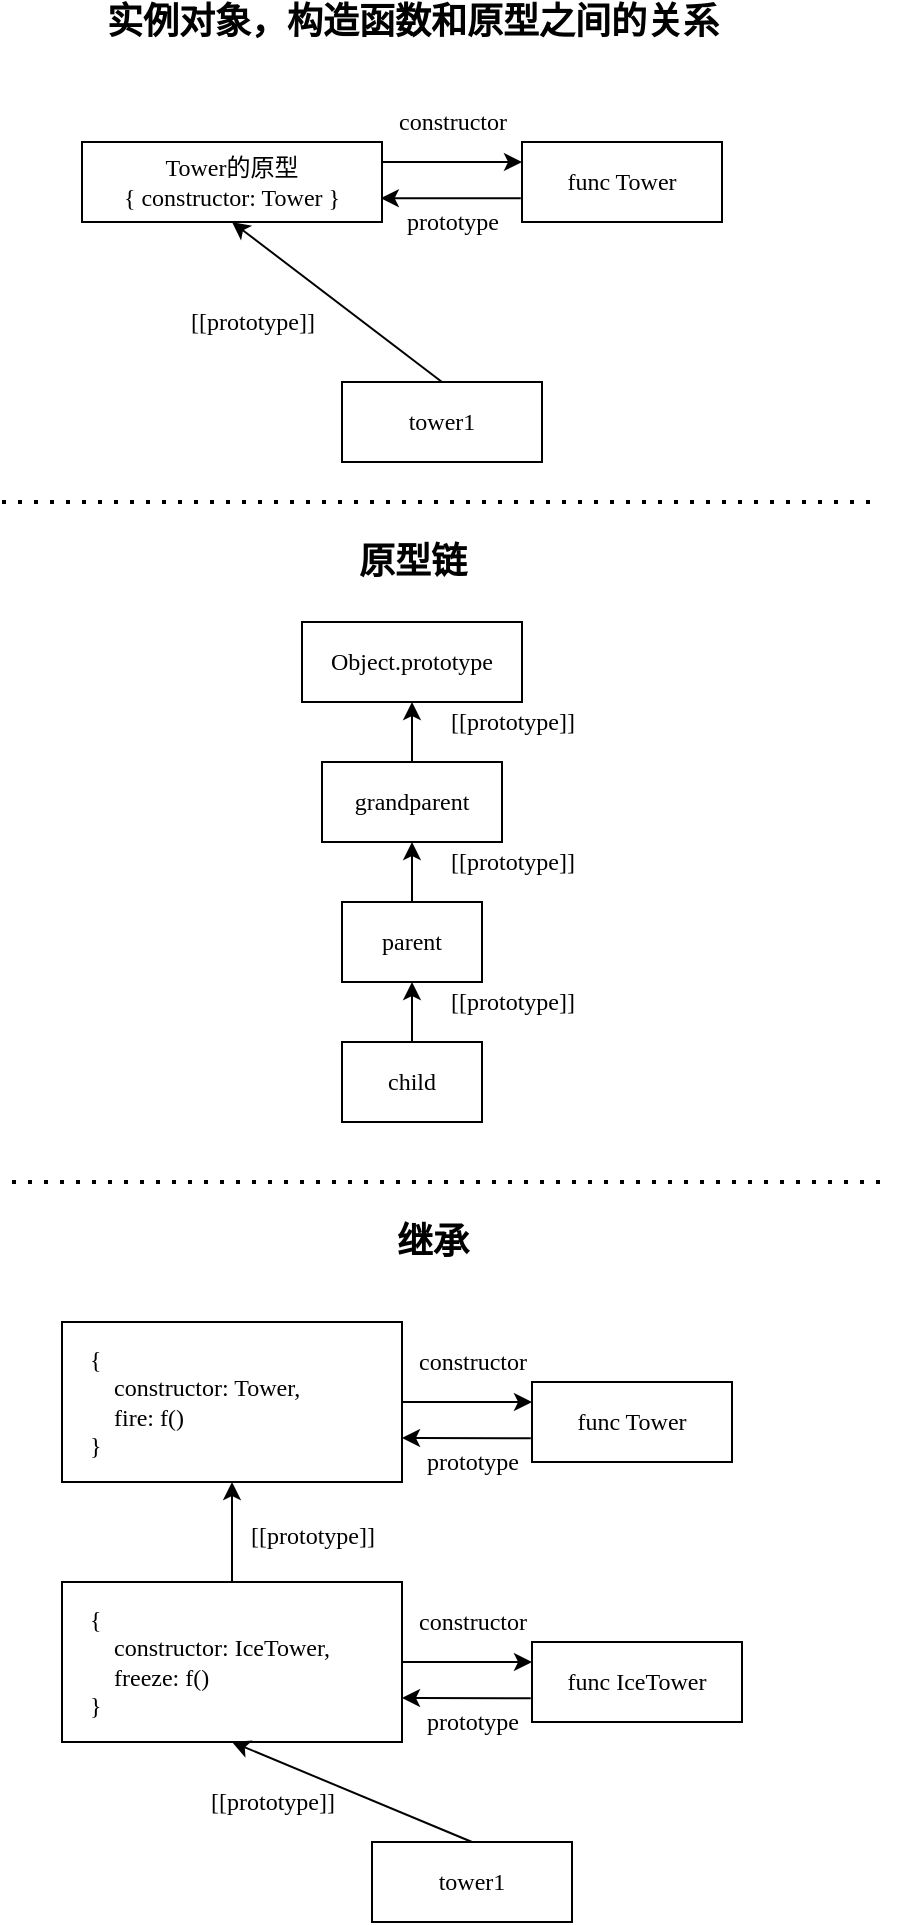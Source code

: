 <mxfile>
    <diagram id="NZdcNl4x1GJ7TCmzKKfH" name="Page-1">
        <mxGraphModel dx="576" dy="294" grid="1" gridSize="10" guides="1" tooltips="1" connect="1" arrows="1" fold="1" page="1" pageScale="1" pageWidth="827" pageHeight="1169" math="0" shadow="0">
            <root>
                <mxCell id="0"/>
                <mxCell id="1" parent="0"/>
                <mxCell id="2" value="&lt;font face=&quot;Comic Sans MS&quot;&gt;tower1&lt;/font&gt;" style="rounded=0;whiteSpace=wrap;html=1;" vertex="1" parent="1">
                    <mxGeometry x="250" y="380" width="100" height="40" as="geometry"/>
                </mxCell>
                <mxCell id="8" style="edgeStyle=none;html=1;entryX=0.996;entryY=0.702;entryDx=0;entryDy=0;fontFamily=Comic Sans MS;exitX=-0.006;exitY=0.702;exitDx=0;exitDy=0;exitPerimeter=0;entryPerimeter=0;" edge="1" parent="1" source="3" target="4">
                    <mxGeometry relative="1" as="geometry"/>
                </mxCell>
                <mxCell id="3" value="&lt;font face=&quot;Comic Sans MS&quot;&gt;func Tower&lt;/font&gt;" style="rounded=0;whiteSpace=wrap;html=1;" vertex="1" parent="1">
                    <mxGeometry x="340" y="260" width="100" height="40" as="geometry"/>
                </mxCell>
                <mxCell id="7" style="edgeStyle=none;html=1;entryX=0;entryY=0.25;entryDx=0;entryDy=0;fontFamily=Comic Sans MS;exitX=1;exitY=0.25;exitDx=0;exitDy=0;" edge="1" parent="1" source="4" target="3">
                    <mxGeometry relative="1" as="geometry">
                        <Array as="points"/>
                    </mxGeometry>
                </mxCell>
                <mxCell id="4" value="&lt;font face=&quot;Comic Sans MS&quot;&gt;Tower的原型&lt;br&gt;{ constructor: Tower }&lt;/font&gt;" style="rounded=0;whiteSpace=wrap;html=1;" vertex="1" parent="1">
                    <mxGeometry x="120" y="260" width="150" height="40" as="geometry"/>
                </mxCell>
                <mxCell id="5" value="" style="endArrow=classic;html=1;fontFamily=Comic Sans MS;exitX=0.5;exitY=0;exitDx=0;exitDy=0;entryX=0.5;entryY=1;entryDx=0;entryDy=0;" edge="1" parent="1" source="2" target="4">
                    <mxGeometry width="50" height="50" relative="1" as="geometry">
                        <mxPoint x="300" y="330" as="sourcePoint"/>
                        <mxPoint x="350" y="280" as="targetPoint"/>
                    </mxGeometry>
                </mxCell>
                <mxCell id="6" value="[[prototype]]" style="text;html=1;align=center;verticalAlign=middle;resizable=0;points=[];autosize=1;strokeColor=none;fillColor=none;fontFamily=Comic Sans MS;" vertex="1" parent="1">
                    <mxGeometry x="160" y="340" width="90" height="20" as="geometry"/>
                </mxCell>
                <mxCell id="9" value="prototype" style="text;html=1;align=center;verticalAlign=middle;resizable=0;points=[];autosize=1;strokeColor=none;fillColor=none;fontFamily=Comic Sans MS;" vertex="1" parent="1">
                    <mxGeometry x="270" y="290" width="70" height="20" as="geometry"/>
                </mxCell>
                <mxCell id="10" value="constructor" style="text;html=1;align=center;verticalAlign=middle;resizable=0;points=[];autosize=1;strokeColor=none;fillColor=none;fontFamily=Comic Sans MS;" vertex="1" parent="1">
                    <mxGeometry x="265" y="240" width="80" height="20" as="geometry"/>
                </mxCell>
                <mxCell id="12" style="edgeStyle=none;html=1;fontFamily=Comic Sans MS;exitX=-0.006;exitY=0.702;exitDx=0;exitDy=0;exitPerimeter=0;" edge="1" parent="1" source="13">
                    <mxGeometry relative="1" as="geometry">
                        <mxPoint x="280" y="908" as="targetPoint"/>
                    </mxGeometry>
                </mxCell>
                <mxCell id="13" value="&lt;font face=&quot;Comic Sans MS&quot;&gt;func Tower&lt;/font&gt;" style="rounded=0;whiteSpace=wrap;html=1;" vertex="1" parent="1">
                    <mxGeometry x="345" y="880" width="100" height="40" as="geometry"/>
                </mxCell>
                <mxCell id="14" style="edgeStyle=none;html=1;entryX=0;entryY=0.25;entryDx=0;entryDy=0;fontFamily=Comic Sans MS;exitX=1;exitY=0.5;exitDx=0;exitDy=0;" edge="1" parent="1" source="15" target="13">
                    <mxGeometry relative="1" as="geometry">
                        <Array as="points"/>
                    </mxGeometry>
                </mxCell>
                <mxCell id="15" value="&lt;span style=&quot;font-family: &amp;#34;comic sans ms&amp;#34;&quot;&gt;&amp;nbsp; &amp;nbsp;&amp;nbsp;&lt;/span&gt;&lt;font face=&quot;Comic Sans MS&quot;&gt;{ &lt;br&gt;&amp;nbsp; &amp;nbsp; &amp;nbsp; &amp;nbsp; constructor: Tower,&lt;br&gt;&amp;nbsp; &amp;nbsp; &amp;nbsp; &amp;nbsp; fire: f() &lt;br&gt;&amp;nbsp; &amp;nbsp; }&lt;/font&gt;" style="rounded=0;whiteSpace=wrap;html=1;align=left;" vertex="1" parent="1">
                    <mxGeometry x="110" y="850" width="170" height="80" as="geometry"/>
                </mxCell>
                <mxCell id="18" value="prototype" style="text;html=1;align=center;verticalAlign=middle;resizable=0;points=[];autosize=1;strokeColor=none;fillColor=none;fontFamily=Comic Sans MS;" vertex="1" parent="1">
                    <mxGeometry x="280" y="910" width="70" height="20" as="geometry"/>
                </mxCell>
                <mxCell id="19" value="constructor" style="text;html=1;align=center;verticalAlign=middle;resizable=0;points=[];autosize=1;strokeColor=none;fillColor=none;fontFamily=Comic Sans MS;" vertex="1" parent="1">
                    <mxGeometry x="275" y="860" width="80" height="20" as="geometry"/>
                </mxCell>
                <mxCell id="23" style="edgeStyle=none;html=1;entryX=0.5;entryY=1;entryDx=0;entryDy=0;fontFamily=Comic Sans MS;" edge="1" parent="1" source="20" target="21">
                    <mxGeometry relative="1" as="geometry"/>
                </mxCell>
                <mxCell id="20" value="&lt;font face=&quot;Comic Sans MS&quot;&gt;child&lt;/font&gt;" style="rounded=0;whiteSpace=wrap;html=1;" vertex="1" parent="1">
                    <mxGeometry x="250" y="710" width="70" height="40" as="geometry"/>
                </mxCell>
                <mxCell id="24" style="edgeStyle=none;html=1;entryX=0.5;entryY=1;entryDx=0;entryDy=0;fontFamily=Comic Sans MS;" edge="1" parent="1" source="21" target="22">
                    <mxGeometry relative="1" as="geometry"/>
                </mxCell>
                <mxCell id="21" value="&lt;font face=&quot;Comic Sans MS&quot;&gt;parent&lt;/font&gt;" style="rounded=0;whiteSpace=wrap;html=1;" vertex="1" parent="1">
                    <mxGeometry x="250" y="640" width="70" height="40" as="geometry"/>
                </mxCell>
                <mxCell id="22" value="&lt;font face=&quot;Comic Sans MS&quot;&gt;grandparent&lt;/font&gt;" style="rounded=0;whiteSpace=wrap;html=1;" vertex="1" parent="1">
                    <mxGeometry x="240" y="570" width="90" height="40" as="geometry"/>
                </mxCell>
                <mxCell id="25" value="[[prototype]]" style="text;html=1;align=center;verticalAlign=middle;resizable=0;points=[];autosize=1;strokeColor=none;fillColor=none;fontFamily=Comic Sans MS;" vertex="1" parent="1">
                    <mxGeometry x="290" y="610" width="90" height="20" as="geometry"/>
                </mxCell>
                <mxCell id="26" value="[[prototype]]" style="text;html=1;align=center;verticalAlign=middle;resizable=0;points=[];autosize=1;strokeColor=none;fillColor=none;fontFamily=Comic Sans MS;" vertex="1" parent="1">
                    <mxGeometry x="290" y="680" width="90" height="20" as="geometry"/>
                </mxCell>
                <mxCell id="27" value="&lt;font style=&quot;font-size: 18px&quot;&gt;&lt;b&gt;原型链&lt;/b&gt;&lt;/font&gt;" style="text;html=1;align=center;verticalAlign=middle;resizable=0;points=[];autosize=1;strokeColor=none;fillColor=none;fontFamily=Comic Sans MS;" vertex="1" parent="1">
                    <mxGeometry x="250" y="460" width="70" height="20" as="geometry"/>
                </mxCell>
                <mxCell id="28" style="edgeStyle=none;html=1;entryX=0.5;entryY=1;entryDx=0;entryDy=0;fontFamily=Comic Sans MS;" edge="1" parent="1" target="29">
                    <mxGeometry relative="1" as="geometry">
                        <mxPoint x="285" y="570" as="sourcePoint"/>
                    </mxGeometry>
                </mxCell>
                <mxCell id="29" value="&lt;font face=&quot;Comic Sans MS&quot;&gt;Object.prototype&lt;/font&gt;" style="rounded=0;whiteSpace=wrap;html=1;" vertex="1" parent="1">
                    <mxGeometry x="230" y="500" width="110" height="40" as="geometry"/>
                </mxCell>
                <mxCell id="30" value="[[prototype]]" style="text;html=1;align=center;verticalAlign=middle;resizable=0;points=[];autosize=1;strokeColor=none;fillColor=none;fontFamily=Comic Sans MS;" vertex="1" parent="1">
                    <mxGeometry x="290" y="540" width="90" height="20" as="geometry"/>
                </mxCell>
                <mxCell id="31" value="" style="endArrow=none;dashed=1;html=1;dashPattern=1 3;strokeWidth=2;fontFamily=Comic Sans MS;fontSize=18;" edge="1" parent="1">
                    <mxGeometry width="50" height="50" relative="1" as="geometry">
                        <mxPoint x="80" y="440" as="sourcePoint"/>
                        <mxPoint x="520" y="440" as="targetPoint"/>
                    </mxGeometry>
                </mxCell>
                <mxCell id="32" value="&lt;span style=&quot;font-size: 18px&quot;&gt;&lt;b&gt;实例对象，构造函数和原型之间的关系&lt;/b&gt;&lt;/span&gt;" style="text;html=1;align=center;verticalAlign=middle;resizable=0;points=[];autosize=1;strokeColor=none;fillColor=none;fontFamily=Comic Sans MS;" vertex="1" parent="1">
                    <mxGeometry x="125" y="190" width="320" height="20" as="geometry"/>
                </mxCell>
                <mxCell id="33" value="" style="endArrow=none;dashed=1;html=1;dashPattern=1 3;strokeWidth=2;fontFamily=Comic Sans MS;fontSize=18;" edge="1" parent="1">
                    <mxGeometry width="50" height="50" relative="1" as="geometry">
                        <mxPoint x="85" y="780" as="sourcePoint"/>
                        <mxPoint x="525" y="780" as="targetPoint"/>
                    </mxGeometry>
                </mxCell>
                <mxCell id="40" value="&lt;span style=&quot;font-size: 18px&quot;&gt;&lt;b&gt;继承&lt;/b&gt;&lt;/span&gt;" style="text;html=1;align=center;verticalAlign=middle;resizable=0;points=[];autosize=1;strokeColor=none;fillColor=none;fontFamily=Comic Sans MS;" vertex="1" parent="1">
                    <mxGeometry x="270" y="800" width="50" height="20" as="geometry"/>
                </mxCell>
                <mxCell id="41" value="" style="group" vertex="1" connectable="0" parent="1">
                    <mxGeometry x="110" y="980" width="340" height="80" as="geometry"/>
                </mxCell>
                <mxCell id="34" style="edgeStyle=none;html=1;fontFamily=Comic Sans MS;exitX=-0.006;exitY=0.702;exitDx=0;exitDy=0;exitPerimeter=0;" edge="1" parent="41" source="35">
                    <mxGeometry relative="1" as="geometry">
                        <mxPoint x="170" y="58" as="targetPoint"/>
                    </mxGeometry>
                </mxCell>
                <mxCell id="35" value="&lt;font face=&quot;Comic Sans MS&quot;&gt;func IceTower&lt;/font&gt;" style="rounded=0;whiteSpace=wrap;html=1;" vertex="1" parent="41">
                    <mxGeometry x="235" y="30" width="105" height="40" as="geometry"/>
                </mxCell>
                <mxCell id="36" style="edgeStyle=none;html=1;entryX=0;entryY=0.25;entryDx=0;entryDy=0;fontFamily=Comic Sans MS;exitX=1;exitY=0.5;exitDx=0;exitDy=0;" edge="1" parent="41" source="37" target="35">
                    <mxGeometry relative="1" as="geometry">
                        <Array as="points"/>
                    </mxGeometry>
                </mxCell>
                <mxCell id="37" value="&lt;span style=&quot;font-family: &amp;#34;comic sans ms&amp;#34;&quot;&gt;&amp;nbsp; &amp;nbsp;&amp;nbsp;&lt;/span&gt;&lt;font face=&quot;Comic Sans MS&quot;&gt;{ &lt;br&gt;&amp;nbsp; &amp;nbsp; &amp;nbsp; &amp;nbsp; constructor: IceTower,&lt;br&gt;&amp;nbsp; &amp;nbsp; &amp;nbsp; &amp;nbsp; freeze: f() &lt;br&gt;&amp;nbsp; &amp;nbsp; }&lt;/font&gt;" style="rounded=0;whiteSpace=wrap;html=1;align=left;" vertex="1" parent="41">
                    <mxGeometry width="170" height="80" as="geometry"/>
                </mxCell>
                <mxCell id="38" value="prototype" style="text;html=1;align=center;verticalAlign=middle;resizable=0;points=[];autosize=1;strokeColor=none;fillColor=none;fontFamily=Comic Sans MS;" vertex="1" parent="41">
                    <mxGeometry x="170" y="60" width="70" height="20" as="geometry"/>
                </mxCell>
                <mxCell id="39" value="constructor" style="text;html=1;align=center;verticalAlign=middle;resizable=0;points=[];autosize=1;strokeColor=none;fillColor=none;fontFamily=Comic Sans MS;" vertex="1" parent="41">
                    <mxGeometry x="165" y="10" width="80" height="20" as="geometry"/>
                </mxCell>
                <mxCell id="42" style="edgeStyle=none;html=1;entryX=0.5;entryY=1;entryDx=0;entryDy=0;fontFamily=Comic Sans MS;fontSize=18;" edge="1" parent="1" source="37" target="15">
                    <mxGeometry relative="1" as="geometry"/>
                </mxCell>
                <mxCell id="43" value="&lt;font style=&quot;font-size: 12px&quot;&gt;[[prototype]]&lt;/font&gt;" style="text;html=1;align=center;verticalAlign=middle;resizable=0;points=[];autosize=1;strokeColor=none;fillColor=none;fontSize=18;fontFamily=Comic Sans MS;" vertex="1" parent="1">
                    <mxGeometry x="190" y="940" width="90" height="30" as="geometry"/>
                </mxCell>
                <mxCell id="44" value="&lt;font face=&quot;Comic Sans MS&quot;&gt;tower1&lt;/font&gt;" style="rounded=0;whiteSpace=wrap;html=1;" vertex="1" parent="1">
                    <mxGeometry x="265" y="1110" width="100" height="40" as="geometry"/>
                </mxCell>
                <mxCell id="45" value="" style="endArrow=classic;html=1;fontFamily=Comic Sans MS;exitX=0.5;exitY=0;exitDx=0;exitDy=0;entryX=0.5;entryY=1;entryDx=0;entryDy=0;" edge="1" parent="1" source="44">
                    <mxGeometry width="50" height="50" relative="1" as="geometry">
                        <mxPoint x="300" y="1090" as="sourcePoint"/>
                        <mxPoint x="195" y="1060" as="targetPoint"/>
                    </mxGeometry>
                </mxCell>
                <mxCell id="46" value="[[prototype]]" style="text;html=1;align=center;verticalAlign=middle;resizable=0;points=[];autosize=1;strokeColor=none;fillColor=none;fontFamily=Comic Sans MS;" vertex="1" parent="1">
                    <mxGeometry x="170" y="1080" width="90" height="20" as="geometry"/>
                </mxCell>
            </root>
        </mxGraphModel>
    </diagram>
</mxfile>